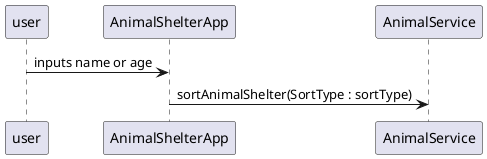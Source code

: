 @startuml

user -> AnimalShelterApp : inputs name or age
AnimalShelterApp ->AnimalService : sortAnimalShelter(SortType : sortType)

@enduml